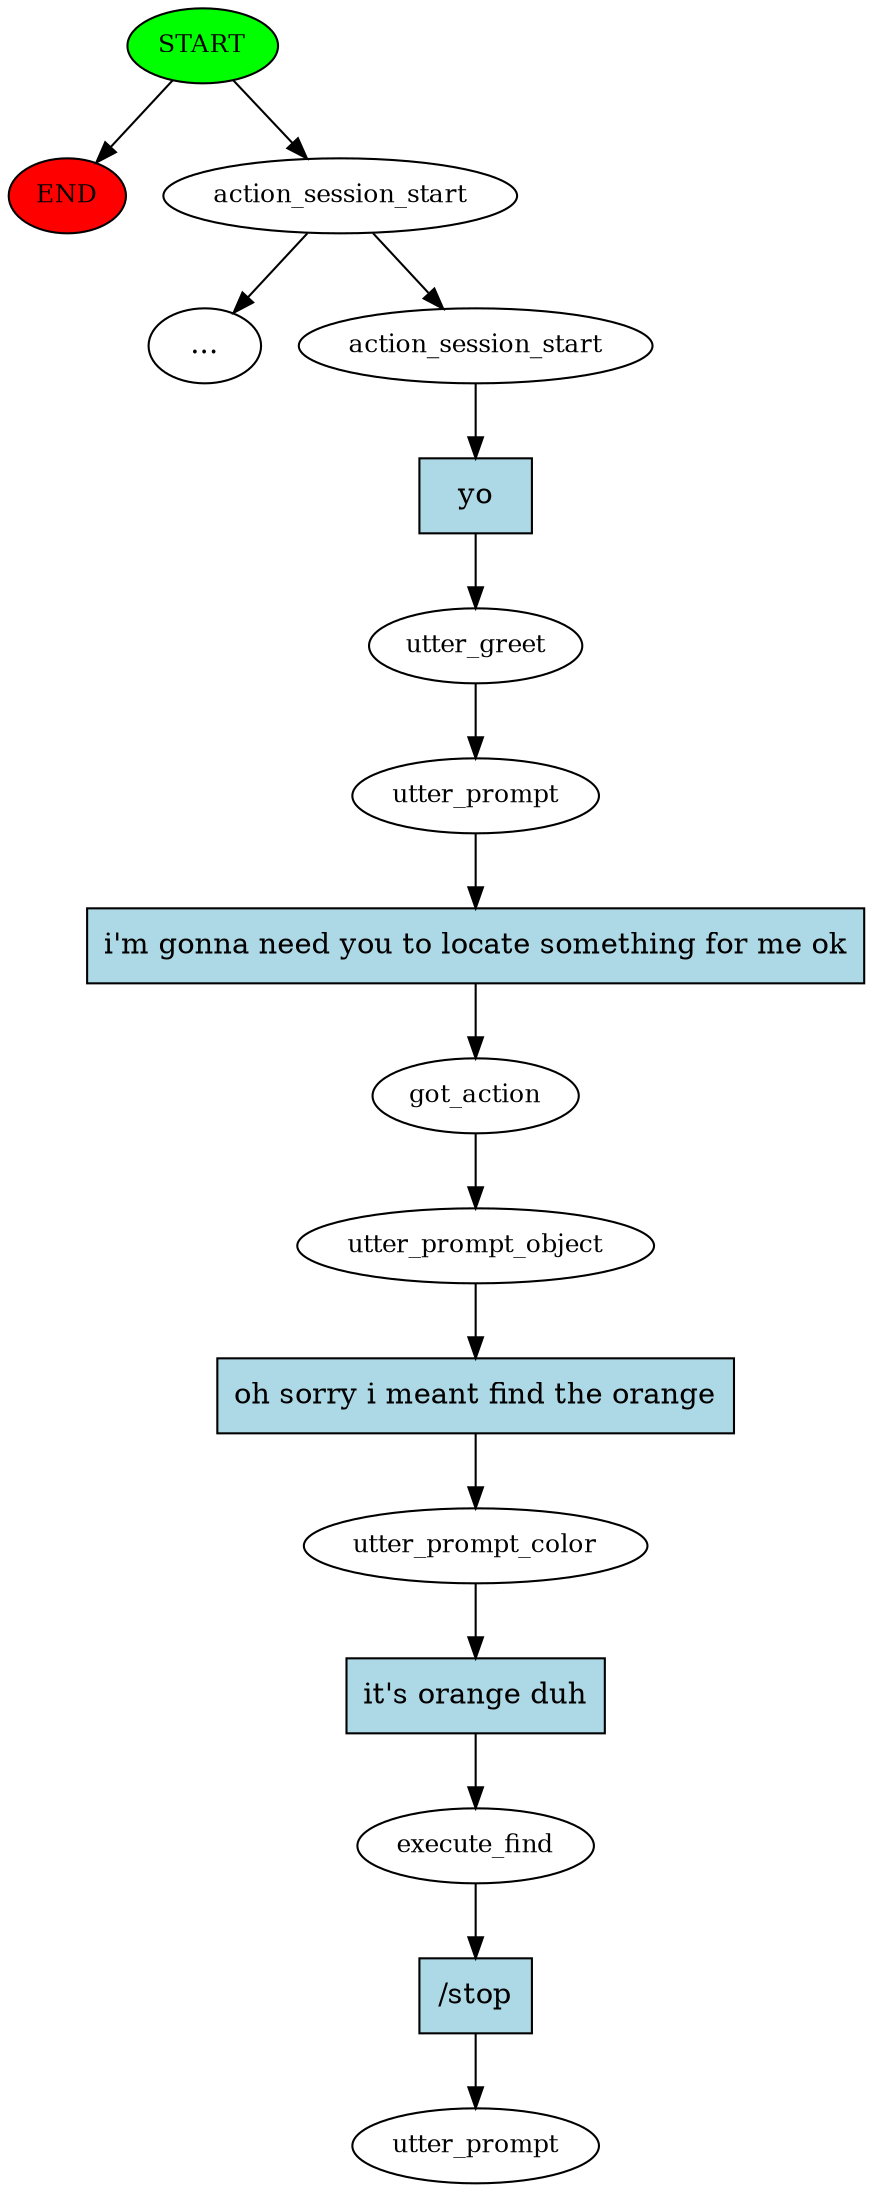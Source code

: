 digraph  {
0 [class="start active", fillcolor=green, fontsize=12, label=START, style=filled];
"-1" [class=end, fillcolor=red, fontsize=12, label=END, style=filled];
1 [class=active, fontsize=12, label=action_session_start];
"-4" [class=ellipsis, label="..."];
4 [class=active, fontsize=12, label=action_session_start];
5 [class=active, fontsize=12, label=utter_greet];
6 [class=active, fontsize=12, label=utter_prompt];
7 [class=active, fontsize=12, label=got_action];
8 [class=active, fontsize=12, label=utter_prompt_object];
9 [class=active, fontsize=12, label=utter_prompt_color];
10 [class=active, fontsize=12, label=execute_find];
11 [class="dashed active", fontsize=12, label=utter_prompt];
12 [class="intent active", fillcolor=lightblue, label=yo, shape=rect, style=filled];
13 [class="intent active", fillcolor=lightblue, label="i'm gonna need you to locate something for me ok", shape=rect, style=filled];
14 [class="intent active", fillcolor=lightblue, label="oh sorry i meant find the orange", shape=rect, style=filled];
15 [class="intent active", fillcolor=lightblue, label="it's orange duh", shape=rect, style=filled];
16 [class="intent active", fillcolor=lightblue, label="/stop", shape=rect, style=filled];
0 -> "-1"  [class="", key=NONE, label=""];
0 -> 1  [class=active, key=NONE, label=""];
1 -> "-4"  [class="", key=NONE, label=""];
1 -> 4  [class=active, key=NONE, label=""];
4 -> 12  [class=active, key=0];
5 -> 6  [class=active, key=NONE, label=""];
6 -> 13  [class=active, key=0];
7 -> 8  [class=active, key=NONE, label=""];
8 -> 14  [class=active, key=0];
9 -> 15  [class=active, key=0];
10 -> 16  [class=active, key=0];
12 -> 5  [class=active, key=0];
13 -> 7  [class=active, key=0];
14 -> 9  [class=active, key=0];
15 -> 10  [class=active, key=0];
16 -> 11  [class=active, key=0];
}
